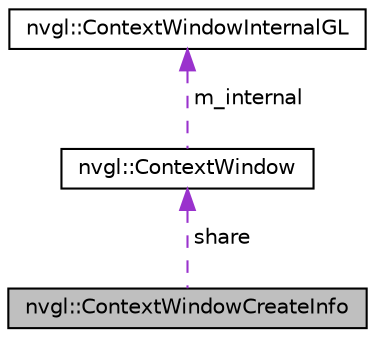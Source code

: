 digraph "nvgl::ContextWindowCreateInfo"
{
 // LATEX_PDF_SIZE
  edge [fontname="Helvetica",fontsize="10",labelfontname="Helvetica",labelfontsize="10"];
  node [fontname="Helvetica",fontsize="10",shape=record];
  Node1 [label="nvgl::ContextWindowCreateInfo",height=0.2,width=0.4,color="black", fillcolor="grey75", style="filled", fontcolor="black",tooltip=" "];
  Node2 -> Node1 [dir="back",color="darkorchid3",fontsize="10",style="dashed",label=" share" ,fontname="Helvetica"];
  Node2 [label="nvgl::ContextWindow",height=0.2,width=0.4,color="black", fillcolor="white", style="filled",URL="$classnvgl_1_1_context_window.html",tooltip=" "];
  Node3 -> Node2 [dir="back",color="darkorchid3",fontsize="10",style="dashed",label=" m_internal" ,fontname="Helvetica"];
  Node3 [label="nvgl::ContextWindowInternalGL",height=0.2,width=0.4,color="black", fillcolor="white", style="filled",URL="$structnvgl_1_1_context_window_internal_g_l.html",tooltip=" "];
}
